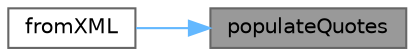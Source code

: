 digraph "populateQuotes"
{
 // INTERACTIVE_SVG=YES
 // LATEX_PDF_SIZE
  bgcolor="transparent";
  edge [fontname=Helvetica,fontsize=10,labelfontname=Helvetica,labelfontsize=10];
  node [fontname=Helvetica,fontsize=10,shape=box,height=0.2,width=0.4];
  rankdir="RL";
  Node1 [label="populateQuotes",height=0.2,width=0.4,color="gray40", fillcolor="grey60", style="filled", fontcolor="black",tooltip="Populate the quotes vector."];
  Node1 -> Node2 [dir="back",color="steelblue1",style="solid"];
  Node2 [label="fromXML",height=0.2,width=0.4,color="grey40", fillcolor="white", style="filled",URL="$classore_1_1data_1_1_cap_floor_volatility_curve_config.html#a7741ae0fc924943de5bfe02928262eb7",tooltip=" "];
}
